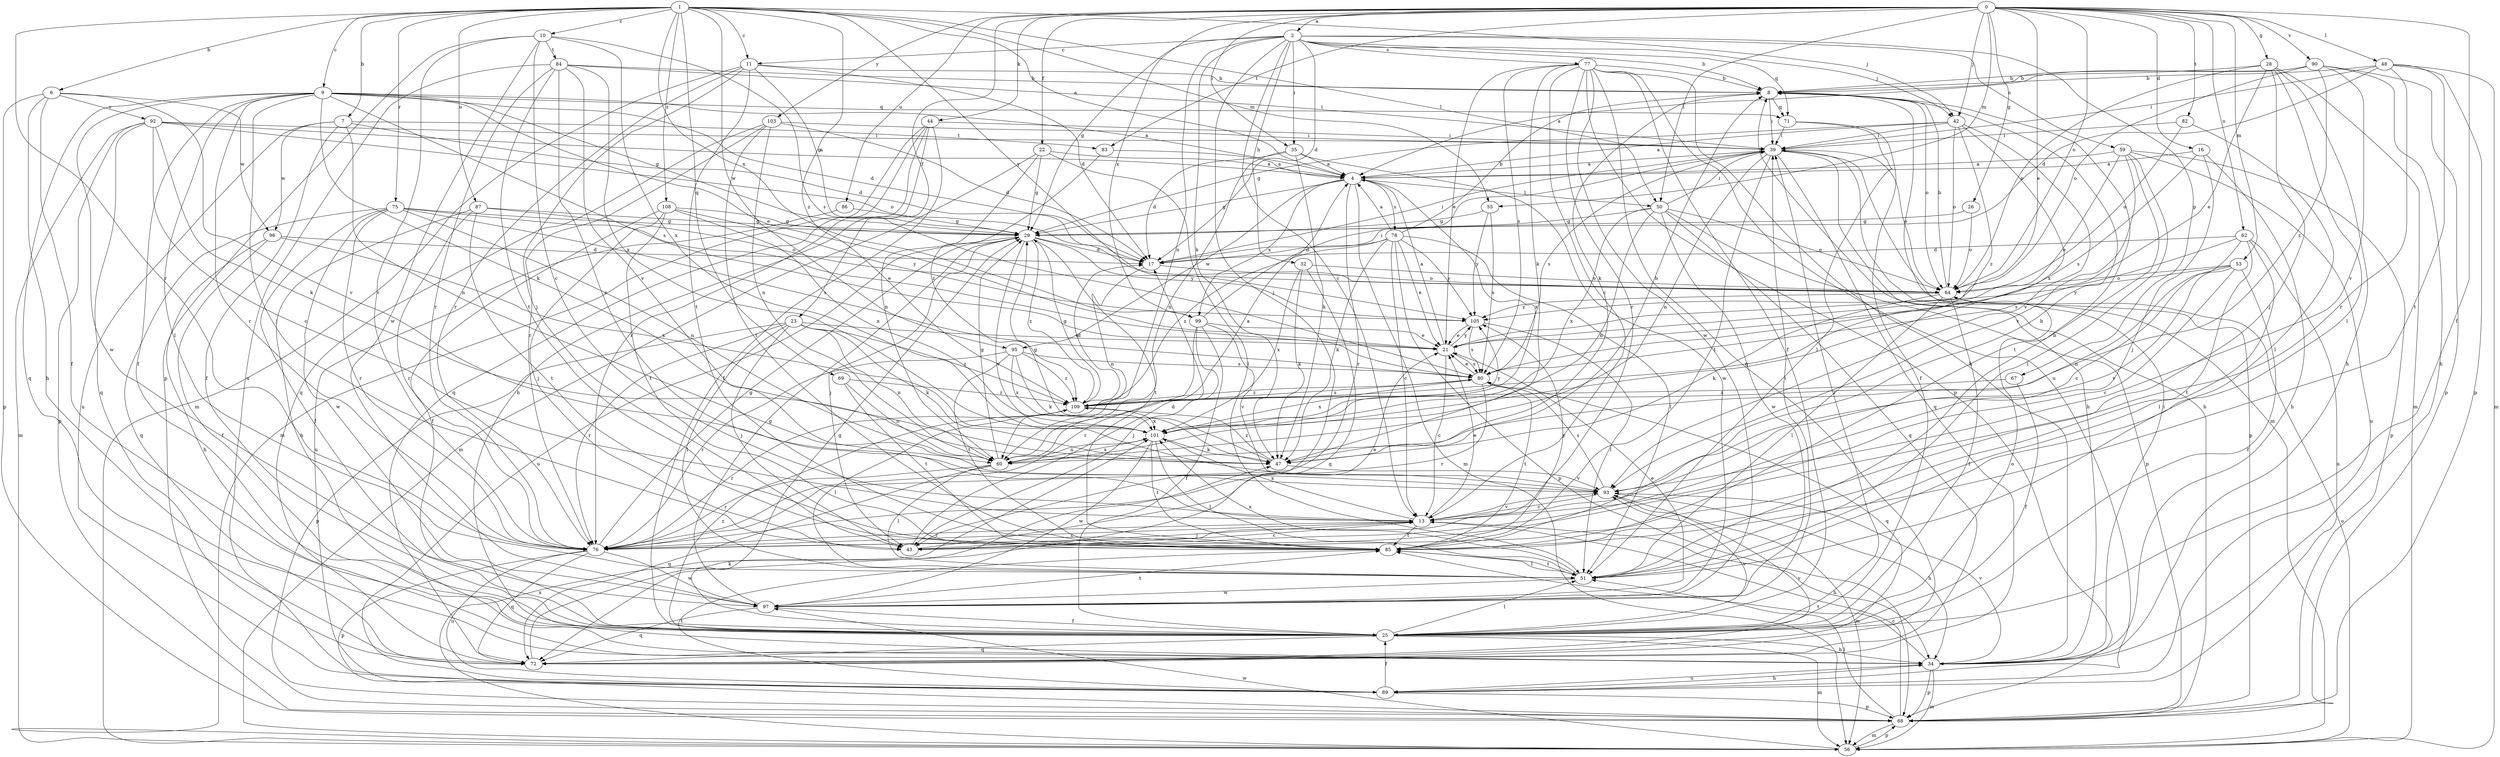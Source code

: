 strict digraph  {
0;
1;
2;
4;
6;
7;
8;
9;
10;
11;
13;
16;
17;
21;
22;
23;
25;
26;
28;
29;
32;
34;
35;
39;
42;
43;
44;
47;
48;
50;
51;
53;
55;
56;
59;
60;
62;
64;
67;
68;
69;
71;
72;
75;
76;
77;
78;
80;
82;
83;
84;
85;
86;
87;
89;
90;
92;
93;
95;
96;
97;
99;
101;
103;
105;
108;
109;
0 -> 2  [label=a];
0 -> 16  [label=d];
0 -> 21  [label=e];
0 -> 22  [label=f];
0 -> 23  [label=f];
0 -> 25  [label=f];
0 -> 26  [label=g];
0 -> 28  [label=g];
0 -> 35  [label=i];
0 -> 42  [label=j];
0 -> 44  [label=k];
0 -> 48  [label=l];
0 -> 50  [label=l];
0 -> 53  [label=m];
0 -> 55  [label=m];
0 -> 62  [label=o];
0 -> 64  [label=o];
0 -> 82  [label=t];
0 -> 83  [label=t];
0 -> 86  [label=u];
0 -> 90  [label=v];
0 -> 99  [label=x];
0 -> 103  [label=y];
1 -> 4  [label=a];
1 -> 6  [label=b];
1 -> 7  [label=b];
1 -> 9  [label=c];
1 -> 10  [label=c];
1 -> 11  [label=c];
1 -> 42  [label=j];
1 -> 50  [label=l];
1 -> 55  [label=m];
1 -> 69  [label=q];
1 -> 75  [label=r];
1 -> 76  [label=r];
1 -> 87  [label=u];
1 -> 95  [label=w];
1 -> 99  [label=x];
1 -> 105  [label=y];
1 -> 108  [label=z];
1 -> 109  [label=z];
2 -> 8  [label=b];
2 -> 11  [label=c];
2 -> 13  [label=c];
2 -> 17  [label=d];
2 -> 29  [label=g];
2 -> 32  [label=h];
2 -> 35  [label=i];
2 -> 42  [label=j];
2 -> 43  [label=j];
2 -> 47  [label=k];
2 -> 59  [label=n];
2 -> 60  [label=n];
2 -> 67  [label=p];
2 -> 71  [label=q];
2 -> 77  [label=s];
4 -> 29  [label=g];
4 -> 50  [label=l];
4 -> 56  [label=m];
4 -> 76  [label=r];
4 -> 78  [label=s];
4 -> 95  [label=w];
4 -> 99  [label=x];
4 -> 101  [label=x];
6 -> 25  [label=f];
6 -> 34  [label=h];
6 -> 68  [label=p];
6 -> 92  [label=v];
6 -> 93  [label=v];
6 -> 96  [label=w];
7 -> 17  [label=d];
7 -> 25  [label=f];
7 -> 60  [label=n];
7 -> 83  [label=t];
7 -> 89  [label=u];
7 -> 96  [label=w];
8 -> 39  [label=i];
8 -> 47  [label=k];
8 -> 56  [label=m];
8 -> 64  [label=o];
8 -> 71  [label=q];
9 -> 4  [label=a];
9 -> 17  [label=d];
9 -> 21  [label=e];
9 -> 25  [label=f];
9 -> 29  [label=g];
9 -> 43  [label=j];
9 -> 47  [label=k];
9 -> 51  [label=l];
9 -> 71  [label=q];
9 -> 72  [label=q];
9 -> 76  [label=r];
9 -> 80  [label=s];
9 -> 97  [label=w];
10 -> 13  [label=c];
10 -> 68  [label=p];
10 -> 76  [label=r];
10 -> 80  [label=s];
10 -> 84  [label=t];
10 -> 97  [label=w];
10 -> 101  [label=x];
11 -> 8  [label=b];
11 -> 17  [label=d];
11 -> 29  [label=g];
11 -> 43  [label=j];
11 -> 56  [label=m];
11 -> 76  [label=r];
11 -> 85  [label=t];
13 -> 21  [label=e];
13 -> 34  [label=h];
13 -> 43  [label=j];
13 -> 76  [label=r];
13 -> 85  [label=t];
13 -> 93  [label=v];
13 -> 101  [label=x];
16 -> 4  [label=a];
16 -> 34  [label=h];
16 -> 43  [label=j];
16 -> 80  [label=s];
17 -> 39  [label=i];
17 -> 60  [label=n];
17 -> 64  [label=o];
21 -> 4  [label=a];
21 -> 13  [label=c];
21 -> 80  [label=s];
21 -> 105  [label=y];
22 -> 4  [label=a];
22 -> 29  [label=g];
22 -> 51  [label=l];
22 -> 56  [label=m];
22 -> 60  [label=n];
23 -> 21  [label=e];
23 -> 43  [label=j];
23 -> 47  [label=k];
23 -> 51  [label=l];
23 -> 60  [label=n];
23 -> 68  [label=p];
23 -> 76  [label=r];
23 -> 109  [label=z];
25 -> 29  [label=g];
25 -> 34  [label=h];
25 -> 39  [label=i];
25 -> 51  [label=l];
25 -> 56  [label=m];
25 -> 64  [label=o];
25 -> 72  [label=q];
25 -> 93  [label=v];
25 -> 109  [label=z];
26 -> 29  [label=g];
26 -> 64  [label=o];
28 -> 8  [label=b];
28 -> 21  [label=e];
28 -> 34  [label=h];
28 -> 43  [label=j];
28 -> 51  [label=l];
28 -> 56  [label=m];
28 -> 64  [label=o];
29 -> 17  [label=d];
29 -> 43  [label=j];
29 -> 85  [label=t];
29 -> 89  [label=u];
29 -> 93  [label=v];
29 -> 105  [label=y];
29 -> 109  [label=z];
32 -> 47  [label=k];
32 -> 64  [label=o];
32 -> 72  [label=q];
32 -> 101  [label=x];
34 -> 39  [label=i];
34 -> 56  [label=m];
34 -> 68  [label=p];
34 -> 85  [label=t];
34 -> 89  [label=u];
34 -> 93  [label=v];
35 -> 4  [label=a];
35 -> 17  [label=d];
35 -> 47  [label=k];
35 -> 60  [label=n];
35 -> 97  [label=w];
39 -> 4  [label=a];
39 -> 34  [label=h];
39 -> 60  [label=n];
39 -> 64  [label=o];
39 -> 68  [label=p];
39 -> 72  [label=q];
39 -> 80  [label=s];
39 -> 85  [label=t];
42 -> 4  [label=a];
42 -> 29  [label=g];
42 -> 39  [label=i];
42 -> 64  [label=o];
42 -> 93  [label=v];
42 -> 101  [label=x];
42 -> 109  [label=z];
43 -> 13  [label=c];
43 -> 17  [label=d];
43 -> 21  [label=e];
44 -> 25  [label=f];
44 -> 34  [label=h];
44 -> 39  [label=i];
44 -> 56  [label=m];
44 -> 72  [label=q];
44 -> 76  [label=r];
47 -> 8  [label=b];
47 -> 29  [label=g];
47 -> 93  [label=v];
47 -> 109  [label=z];
48 -> 8  [label=b];
48 -> 17  [label=d];
48 -> 39  [label=i];
48 -> 56  [label=m];
48 -> 68  [label=p];
48 -> 76  [label=r];
48 -> 85  [label=t];
50 -> 29  [label=g];
50 -> 39  [label=i];
50 -> 60  [label=n];
50 -> 64  [label=o];
50 -> 68  [label=p];
50 -> 72  [label=q];
50 -> 97  [label=w];
50 -> 101  [label=x];
51 -> 8  [label=b];
51 -> 85  [label=t];
51 -> 97  [label=w];
51 -> 101  [label=x];
53 -> 13  [label=c];
53 -> 25  [label=f];
53 -> 60  [label=n];
53 -> 64  [label=o];
53 -> 93  [label=v];
53 -> 105  [label=y];
55 -> 29  [label=g];
55 -> 80  [label=s];
55 -> 105  [label=y];
56 -> 64  [label=o];
56 -> 68  [label=p];
56 -> 97  [label=w];
56 -> 101  [label=x];
59 -> 4  [label=a];
59 -> 21  [label=e];
59 -> 51  [label=l];
59 -> 68  [label=p];
59 -> 85  [label=t];
59 -> 89  [label=u];
59 -> 93  [label=v];
60 -> 4  [label=a];
60 -> 29  [label=g];
60 -> 51  [label=l];
60 -> 72  [label=q];
60 -> 76  [label=r];
60 -> 101  [label=x];
62 -> 13  [label=c];
62 -> 17  [label=d];
62 -> 51  [label=l];
62 -> 80  [label=s];
62 -> 85  [label=t];
62 -> 89  [label=u];
64 -> 8  [label=b];
64 -> 25  [label=f];
64 -> 47  [label=k];
64 -> 51  [label=l];
64 -> 105  [label=y];
67 -> 25  [label=f];
67 -> 109  [label=z];
68 -> 8  [label=b];
68 -> 13  [label=c];
68 -> 51  [label=l];
68 -> 56  [label=m];
69 -> 60  [label=n];
69 -> 85  [label=t];
69 -> 109  [label=z];
71 -> 25  [label=f];
71 -> 39  [label=i];
71 -> 51  [label=l];
72 -> 47  [label=k];
72 -> 93  [label=v];
75 -> 21  [label=e];
75 -> 25  [label=f];
75 -> 29  [label=g];
75 -> 60  [label=n];
75 -> 72  [label=q];
75 -> 76  [label=r];
75 -> 80  [label=s];
75 -> 97  [label=w];
76 -> 13  [label=c];
76 -> 29  [label=g];
76 -> 68  [label=p];
76 -> 72  [label=q];
76 -> 89  [label=u];
76 -> 97  [label=w];
77 -> 8  [label=b];
77 -> 13  [label=c];
77 -> 21  [label=e];
77 -> 25  [label=f];
77 -> 34  [label=h];
77 -> 47  [label=k];
77 -> 68  [label=p];
77 -> 72  [label=q];
77 -> 76  [label=r];
77 -> 80  [label=s];
77 -> 89  [label=u];
77 -> 97  [label=w];
78 -> 4  [label=a];
78 -> 8  [label=b];
78 -> 13  [label=c];
78 -> 17  [label=d];
78 -> 21  [label=e];
78 -> 47  [label=k];
78 -> 51  [label=l];
78 -> 68  [label=p];
78 -> 105  [label=y];
78 -> 109  [label=z];
80 -> 21  [label=e];
80 -> 72  [label=q];
80 -> 76  [label=r];
80 -> 85  [label=t];
80 -> 101  [label=x];
80 -> 109  [label=z];
82 -> 39  [label=i];
82 -> 51  [label=l];
82 -> 64  [label=o];
83 -> 4  [label=a];
83 -> 109  [label=z];
84 -> 8  [label=b];
84 -> 13  [label=c];
84 -> 39  [label=i];
84 -> 76  [label=r];
84 -> 85  [label=t];
84 -> 89  [label=u];
84 -> 93  [label=v];
84 -> 101  [label=x];
85 -> 8  [label=b];
85 -> 51  [label=l];
85 -> 105  [label=y];
86 -> 29  [label=g];
86 -> 89  [label=u];
87 -> 29  [label=g];
87 -> 34  [label=h];
87 -> 64  [label=o];
87 -> 76  [label=r];
87 -> 85  [label=t];
89 -> 25  [label=f];
89 -> 34  [label=h];
89 -> 68  [label=p];
89 -> 85  [label=t];
90 -> 4  [label=a];
90 -> 8  [label=b];
90 -> 34  [label=h];
90 -> 64  [label=o];
90 -> 68  [label=p];
90 -> 93  [label=v];
90 -> 109  [label=z];
92 -> 4  [label=a];
92 -> 13  [label=c];
92 -> 39  [label=i];
92 -> 47  [label=k];
92 -> 56  [label=m];
92 -> 64  [label=o];
92 -> 68  [label=p];
92 -> 72  [label=q];
93 -> 13  [label=c];
93 -> 34  [label=h];
93 -> 56  [label=m];
93 -> 80  [label=s];
95 -> 47  [label=k];
95 -> 76  [label=r];
95 -> 80  [label=s];
95 -> 85  [label=t];
95 -> 101  [label=x];
95 -> 109  [label=z];
96 -> 17  [label=d];
96 -> 25  [label=f];
96 -> 34  [label=h];
96 -> 101  [label=x];
97 -> 21  [label=e];
97 -> 25  [label=f];
97 -> 29  [label=g];
97 -> 39  [label=i];
97 -> 72  [label=q];
97 -> 85  [label=t];
99 -> 21  [label=e];
99 -> 25  [label=f];
99 -> 39  [label=i];
99 -> 43  [label=j];
99 -> 76  [label=r];
99 -> 93  [label=v];
101 -> 47  [label=k];
101 -> 51  [label=l];
101 -> 60  [label=n];
101 -> 85  [label=t];
101 -> 97  [label=w];
101 -> 105  [label=y];
103 -> 17  [label=d];
103 -> 39  [label=i];
103 -> 60  [label=n];
103 -> 72  [label=q];
103 -> 76  [label=r];
103 -> 85  [label=t];
105 -> 21  [label=e];
105 -> 51  [label=l];
105 -> 80  [label=s];
108 -> 25  [label=f];
108 -> 29  [label=g];
108 -> 43  [label=j];
108 -> 85  [label=t];
108 -> 101  [label=x];
108 -> 105  [label=y];
109 -> 17  [label=d];
109 -> 29  [label=g];
109 -> 51  [label=l];
109 -> 76  [label=r];
109 -> 80  [label=s];
109 -> 101  [label=x];
}
